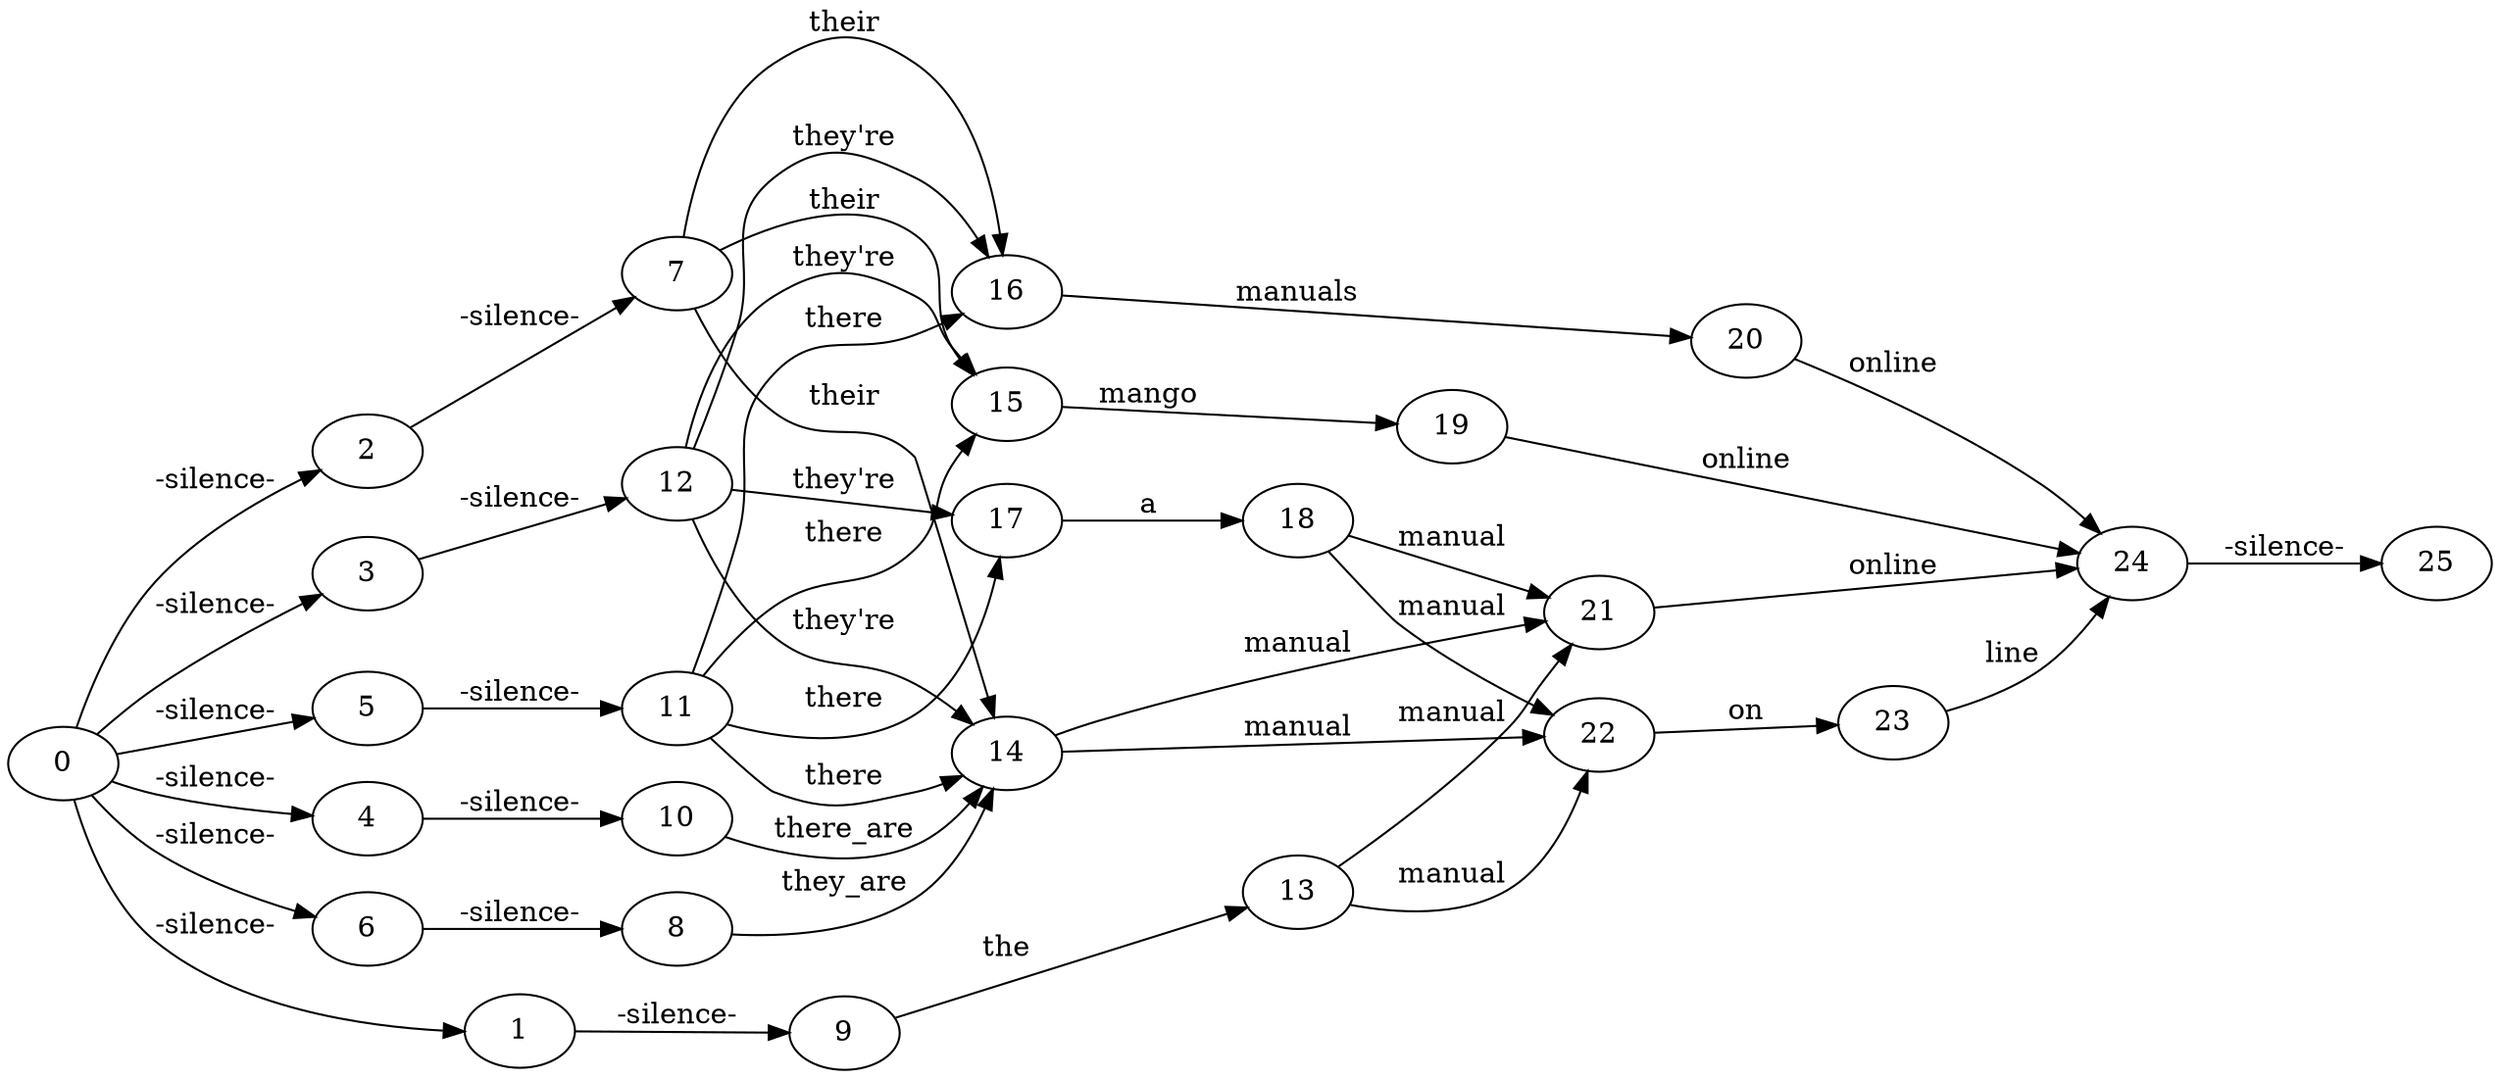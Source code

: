 digraph g {
  rankdir="LR"
  0 -> 1 [label = "-silence-"]
  0 -> 2 [label = "-silence-"]
  0 -> 3 [label = "-silence-"]
  0 -> 4 [label = "-silence-"]
  0 -> 5 [label = "-silence-"]
  0 -> 6 [label = "-silence-"]
  1 -> 9 [label = "-silence-"]
  2 -> 7 [label = "-silence-"]
  3 -> 12 [label = "-silence-"]
  4 -> 10 [label = "-silence-"]
  5 -> 11 [label = "-silence-"]
  6 -> 8 [label = "-silence-"]
  7 -> 14 [label = "their"]
  7 -> 15 [label = "their"]
  7 -> 16 [label = "their"]
  8 -> 14 [label = "they_are"]
  9 -> 13 [label = "the"]
  10 -> 14 [label = "there_are"]
  11 -> 14 [label = "there"]
  11 -> 15 [label = "there"]
  11 -> 16 [label = "there"]
  11 -> 17 [label = "there"]
  12 -> 14 [label = "they're"]
  12 -> 15 [label = "they're"]
  12 -> 16 [label = "they're"]
  12 -> 17 [label = "they're"]
  13 -> 21 [label = "manual"]
  13 -> 22 [label = "manual"]
  14 -> 21 [label = "manual"]
  14 -> 22 [label = "manual"]
  15 -> 19 [label = "mango"]
  16 -> 20 [label = "manuals"]
  17 -> 18 [label = "a"]
  18 -> 21 [label = "manual"]
  18 -> 22 [label = "manual"]
  19 -> 24 [label = "online"]
  20 -> 24 [label = "online"]
  21 -> 24 [label = "online"]
  22 -> 23 [label = "on"]
  23 -> 24 [label = "line"]
  24 -> 25 [label = "-silence-"]
}
